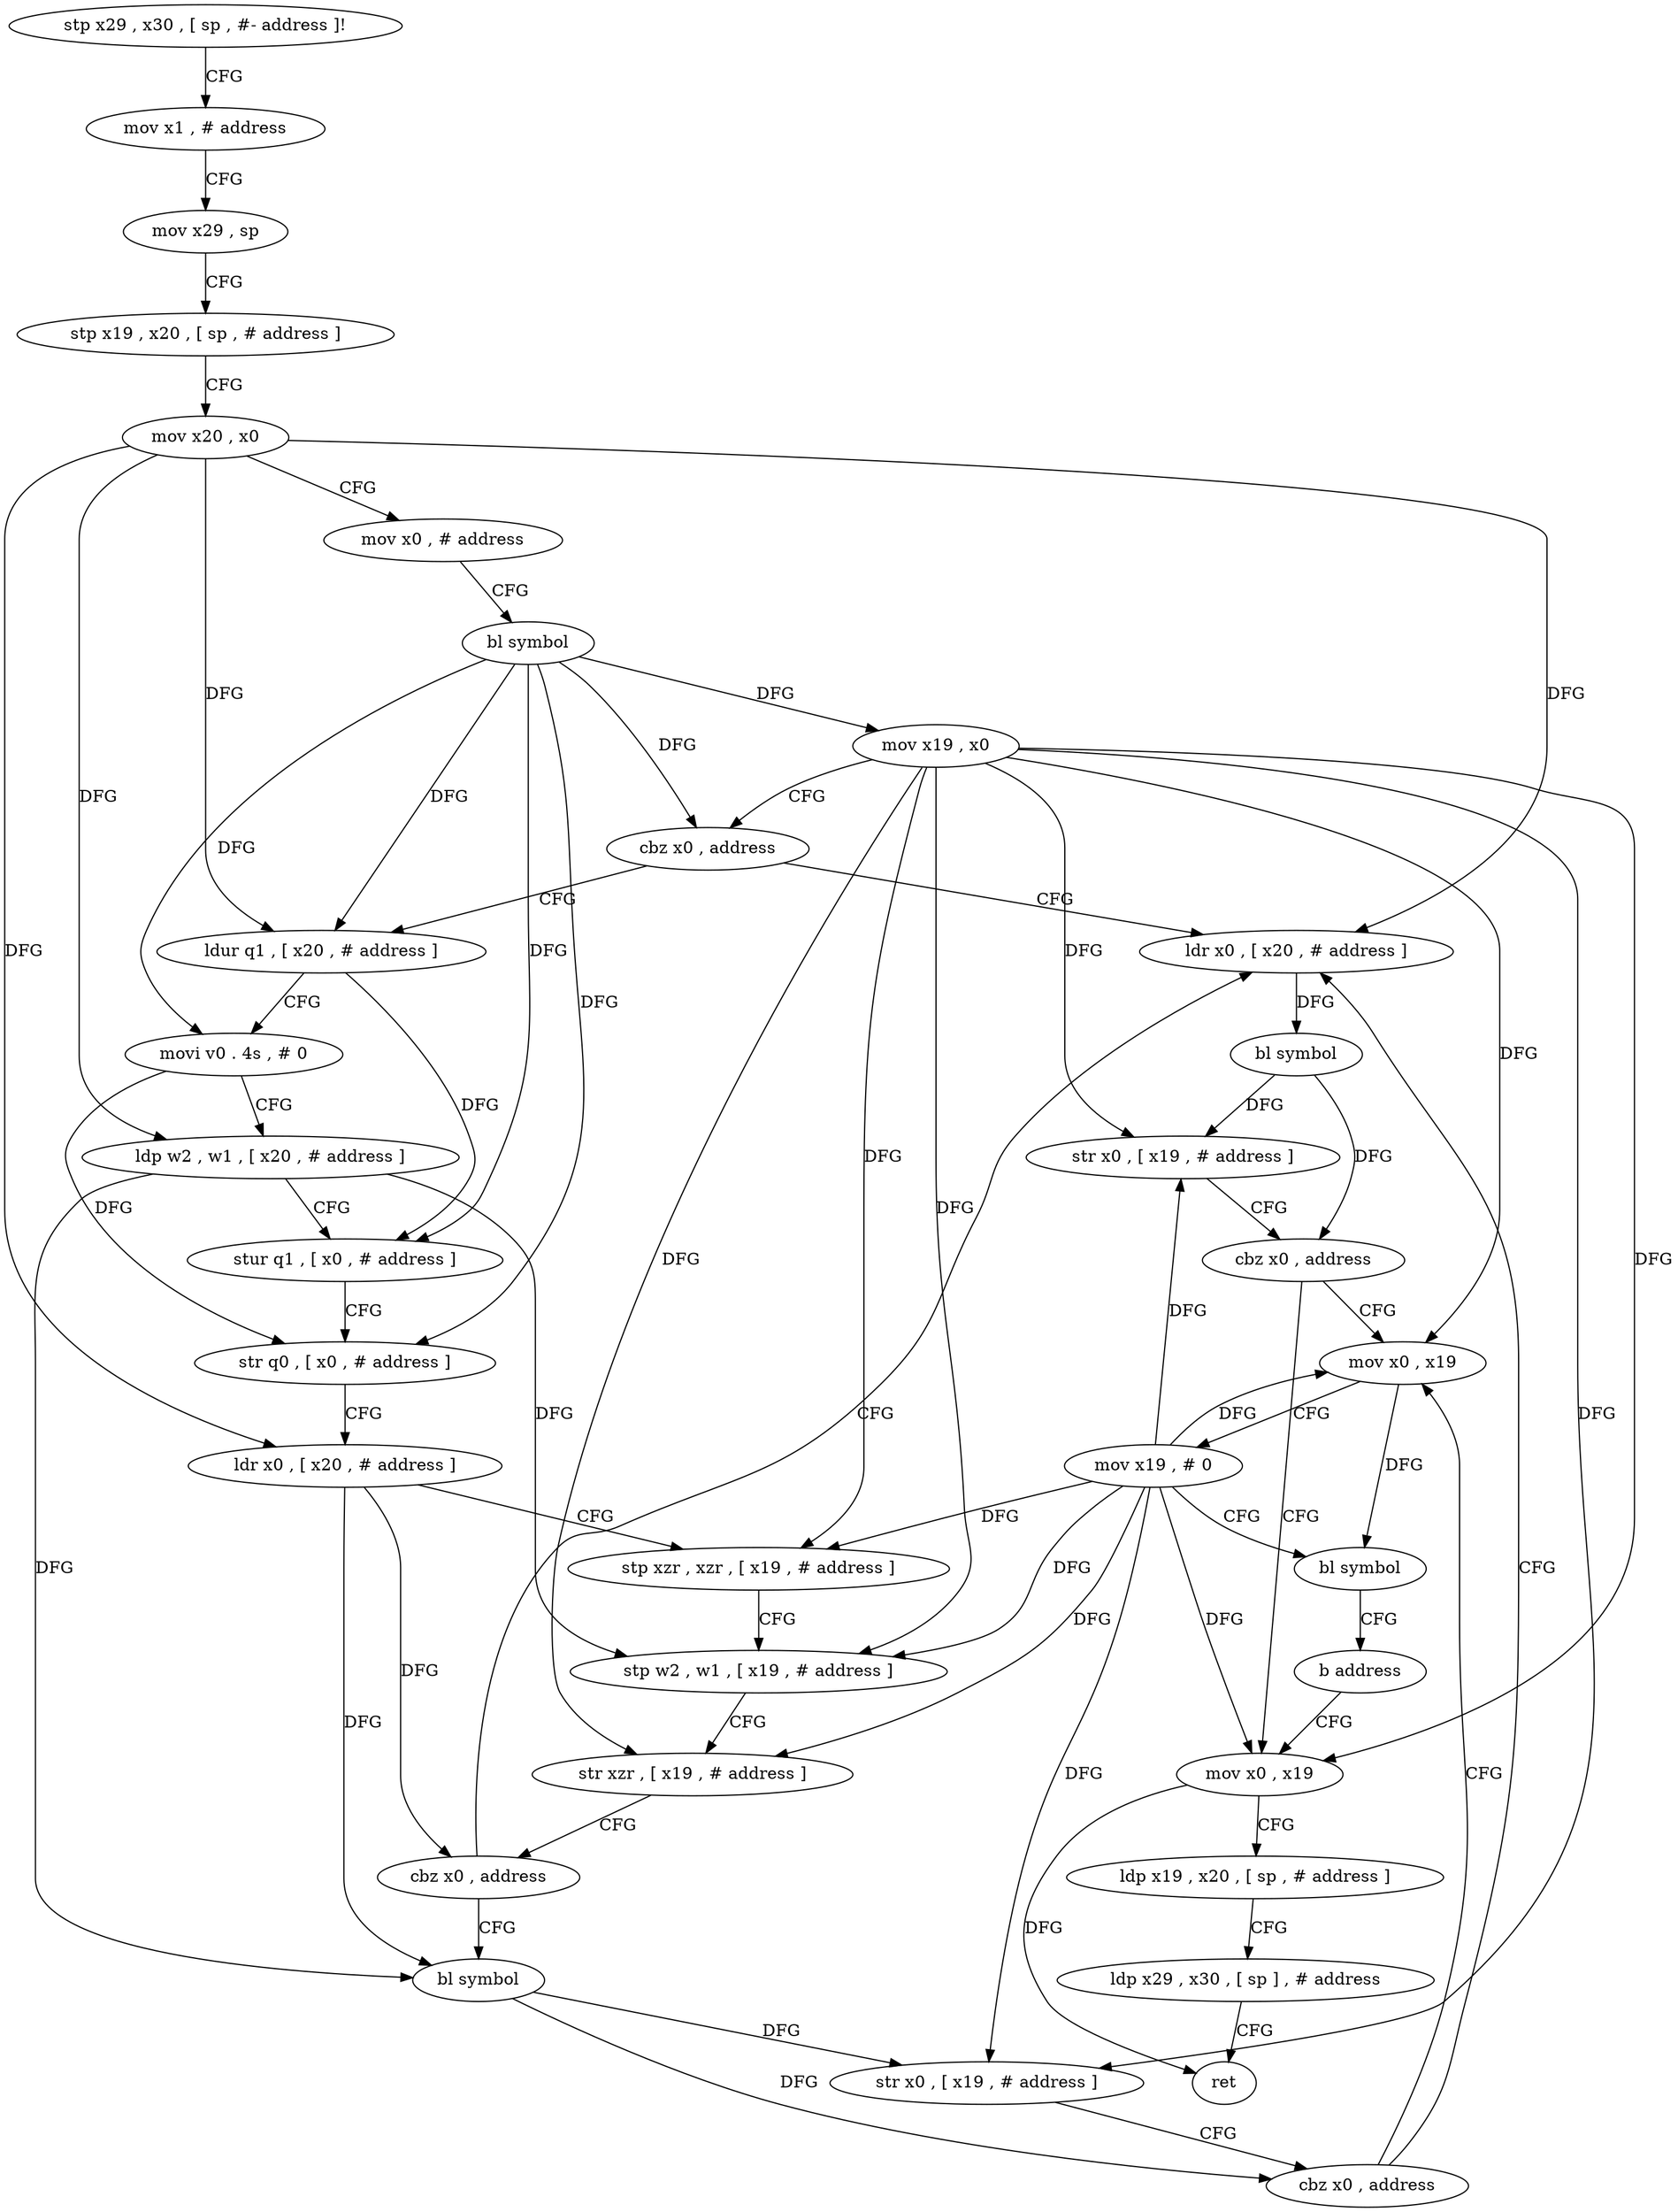 digraph "func" {
"91520" [label = "stp x29 , x30 , [ sp , #- address ]!" ]
"91524" [label = "mov x1 , # address" ]
"91528" [label = "mov x29 , sp" ]
"91532" [label = "stp x19 , x20 , [ sp , # address ]" ]
"91536" [label = "mov x20 , x0" ]
"91540" [label = "mov x0 , # address" ]
"91544" [label = "bl symbol" ]
"91548" [label = "mov x19 , x0" ]
"91552" [label = "cbz x0 , address" ]
"91608" [label = "ldr x0 , [ x20 , # address ]" ]
"91556" [label = "ldur q1 , [ x20 , # address ]" ]
"91612" [label = "bl symbol" ]
"91616" [label = "str x0 , [ x19 , # address ]" ]
"91620" [label = "cbz x0 , address" ]
"91640" [label = "mov x0 , x19" ]
"91624" [label = "mov x0 , x19" ]
"91560" [label = "movi v0 . 4s , # 0" ]
"91564" [label = "ldp w2 , w1 , [ x20 , # address ]" ]
"91568" [label = "stur q1 , [ x0 , # address ]" ]
"91572" [label = "str q0 , [ x0 , # address ]" ]
"91576" [label = "ldr x0 , [ x20 , # address ]" ]
"91580" [label = "stp xzr , xzr , [ x19 , # address ]" ]
"91584" [label = "stp w2 , w1 , [ x19 , # address ]" ]
"91588" [label = "str xzr , [ x19 , # address ]" ]
"91592" [label = "cbz x0 , address" ]
"91596" [label = "bl symbol" ]
"91644" [label = "mov x19 , # 0" ]
"91648" [label = "bl symbol" ]
"91652" [label = "b address" ]
"91628" [label = "ldp x19 , x20 , [ sp , # address ]" ]
"91632" [label = "ldp x29 , x30 , [ sp ] , # address" ]
"91636" [label = "ret" ]
"91600" [label = "str x0 , [ x19 , # address ]" ]
"91604" [label = "cbz x0 , address" ]
"91520" -> "91524" [ label = "CFG" ]
"91524" -> "91528" [ label = "CFG" ]
"91528" -> "91532" [ label = "CFG" ]
"91532" -> "91536" [ label = "CFG" ]
"91536" -> "91540" [ label = "CFG" ]
"91536" -> "91608" [ label = "DFG" ]
"91536" -> "91556" [ label = "DFG" ]
"91536" -> "91564" [ label = "DFG" ]
"91536" -> "91576" [ label = "DFG" ]
"91540" -> "91544" [ label = "CFG" ]
"91544" -> "91548" [ label = "DFG" ]
"91544" -> "91552" [ label = "DFG" ]
"91544" -> "91568" [ label = "DFG" ]
"91544" -> "91572" [ label = "DFG" ]
"91544" -> "91560" [ label = "DFG" ]
"91544" -> "91556" [ label = "DFG" ]
"91548" -> "91552" [ label = "CFG" ]
"91548" -> "91616" [ label = "DFG" ]
"91548" -> "91580" [ label = "DFG" ]
"91548" -> "91584" [ label = "DFG" ]
"91548" -> "91588" [ label = "DFG" ]
"91548" -> "91640" [ label = "DFG" ]
"91548" -> "91624" [ label = "DFG" ]
"91548" -> "91600" [ label = "DFG" ]
"91552" -> "91608" [ label = "CFG" ]
"91552" -> "91556" [ label = "CFG" ]
"91608" -> "91612" [ label = "DFG" ]
"91556" -> "91560" [ label = "CFG" ]
"91556" -> "91568" [ label = "DFG" ]
"91612" -> "91616" [ label = "DFG" ]
"91612" -> "91620" [ label = "DFG" ]
"91616" -> "91620" [ label = "CFG" ]
"91620" -> "91640" [ label = "CFG" ]
"91620" -> "91624" [ label = "CFG" ]
"91640" -> "91644" [ label = "CFG" ]
"91640" -> "91648" [ label = "DFG" ]
"91624" -> "91628" [ label = "CFG" ]
"91624" -> "91636" [ label = "DFG" ]
"91560" -> "91564" [ label = "CFG" ]
"91560" -> "91572" [ label = "DFG" ]
"91564" -> "91568" [ label = "CFG" ]
"91564" -> "91584" [ label = "DFG" ]
"91564" -> "91596" [ label = "DFG" ]
"91568" -> "91572" [ label = "CFG" ]
"91572" -> "91576" [ label = "CFG" ]
"91576" -> "91580" [ label = "CFG" ]
"91576" -> "91592" [ label = "DFG" ]
"91576" -> "91596" [ label = "DFG" ]
"91580" -> "91584" [ label = "CFG" ]
"91584" -> "91588" [ label = "CFG" ]
"91588" -> "91592" [ label = "CFG" ]
"91592" -> "91608" [ label = "CFG" ]
"91592" -> "91596" [ label = "CFG" ]
"91596" -> "91600" [ label = "DFG" ]
"91596" -> "91604" [ label = "DFG" ]
"91644" -> "91648" [ label = "CFG" ]
"91644" -> "91580" [ label = "DFG" ]
"91644" -> "91588" [ label = "DFG" ]
"91644" -> "91640" [ label = "DFG" ]
"91644" -> "91616" [ label = "DFG" ]
"91644" -> "91584" [ label = "DFG" ]
"91644" -> "91624" [ label = "DFG" ]
"91644" -> "91600" [ label = "DFG" ]
"91648" -> "91652" [ label = "CFG" ]
"91652" -> "91624" [ label = "CFG" ]
"91628" -> "91632" [ label = "CFG" ]
"91632" -> "91636" [ label = "CFG" ]
"91600" -> "91604" [ label = "CFG" ]
"91604" -> "91640" [ label = "CFG" ]
"91604" -> "91608" [ label = "CFG" ]
}
